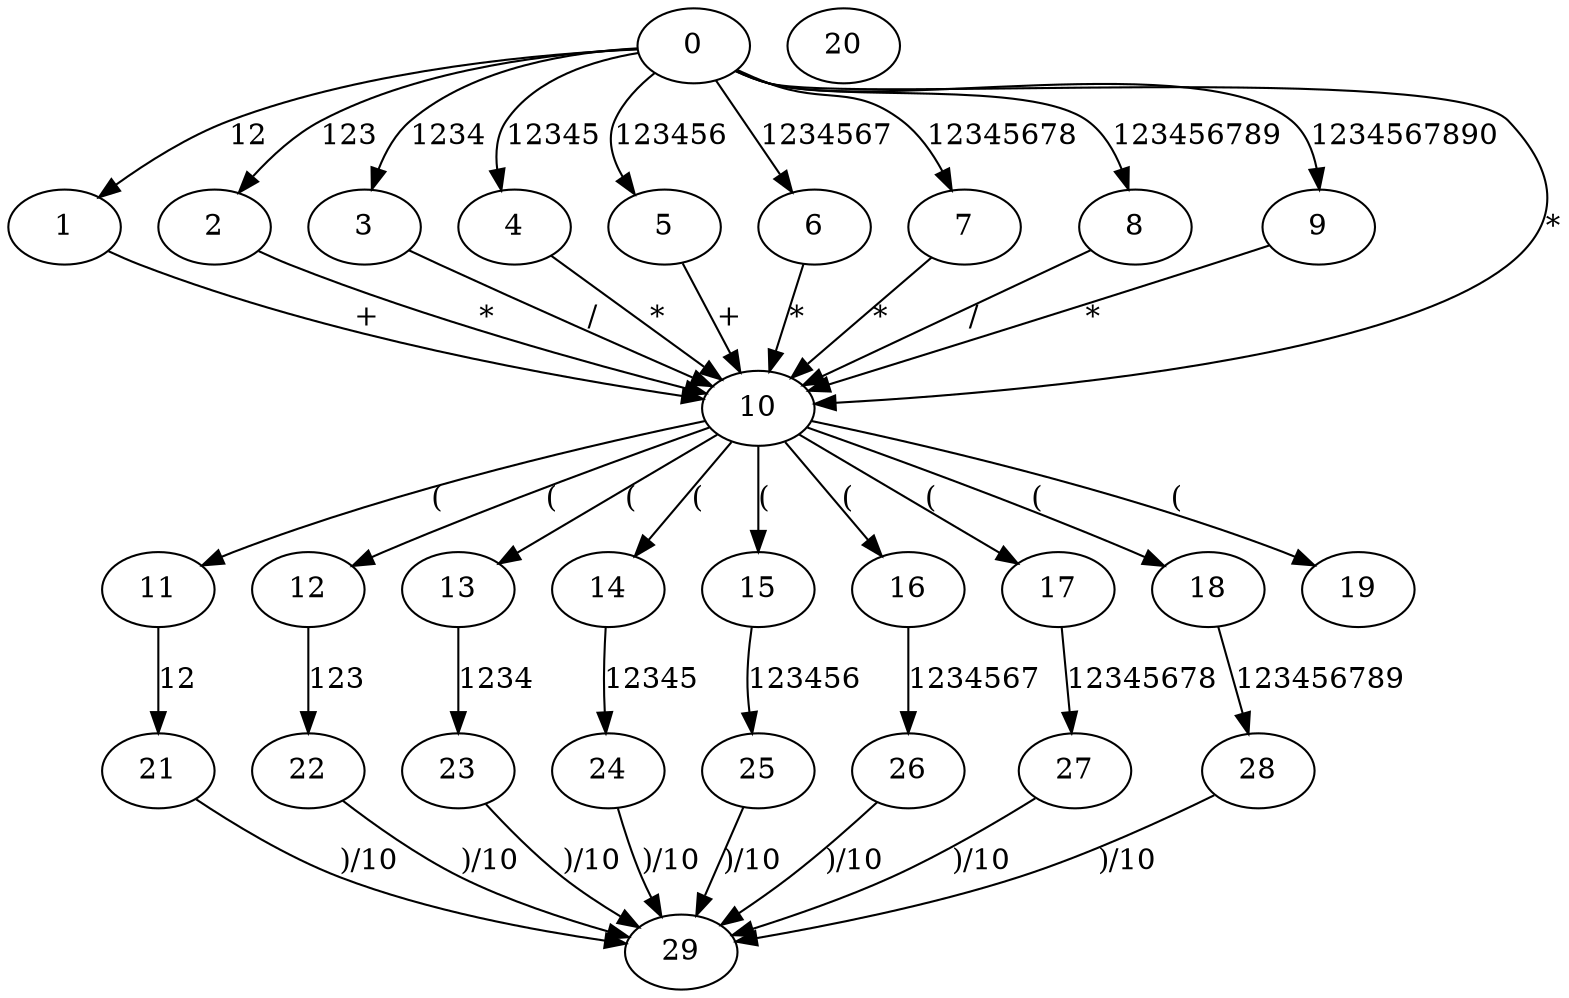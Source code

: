 digraph g
{
0;1;2;3;4;5;6;7;8;9;
10;11;12;13;14;15;16;17;18;19;
20;21;22;23;24;25;26;27;28;29;
0 -> 1 [label="12"]
0 -> 2 [label="123"]
0 -> 3 [label="1234"]
0 -> 4 [label="12345"]
0 -> 5 [label="123456"]
0 -> 6 [label="1234567"]
0 -> 7 [label="12345678"]
0 -> 8 [label="123456789"]
0 -> 9 [label="1234567890"]
0 -> 10 [label="*"]
1 -> 10 [label="+"]
2 -> 10 [label="*"]
3 -> 10 [label="/"]
4 -> 10 [label="*"]
5 -> 10 [label="+"]
6 -> 10 [label="*"]
7 -> 10 [label="*"]
8 -> 10 [label="/"]
9 -> 10 [label="*"]
10 -> 11 [label="("]
10 -> 12 [label="("]
10 -> 13 [label="("]
10 -> 14 [label="("]
10 -> 15 [label="("]
10 -> 16 [label="("]
10 -> 17 [label="("]
10 -> 18 [label="("]
10 -> 19 [label="("]
11 -> 21 [label="12"]
12 -> 22 [label="123"]
13 -> 23 [label="1234"]
14 -> 24 [label="12345"]
15 -> 25 [label="123456"]
16 -> 26 [label="1234567"]
17 -> 27 [label="12345678"]
18 -> 28 [label="123456789"]
21 -> 29 [label=")/10"]
22 -> 29 [label=")/10"]
23 -> 29 [label=")/10"]
24 -> 29 [label=")/10"]
25 -> 29 [label=")/10"]
26 -> 29 [label=")/10"]
27 -> 29 [label=")/10"]
28 -> 29 [label=")/10"]
}
